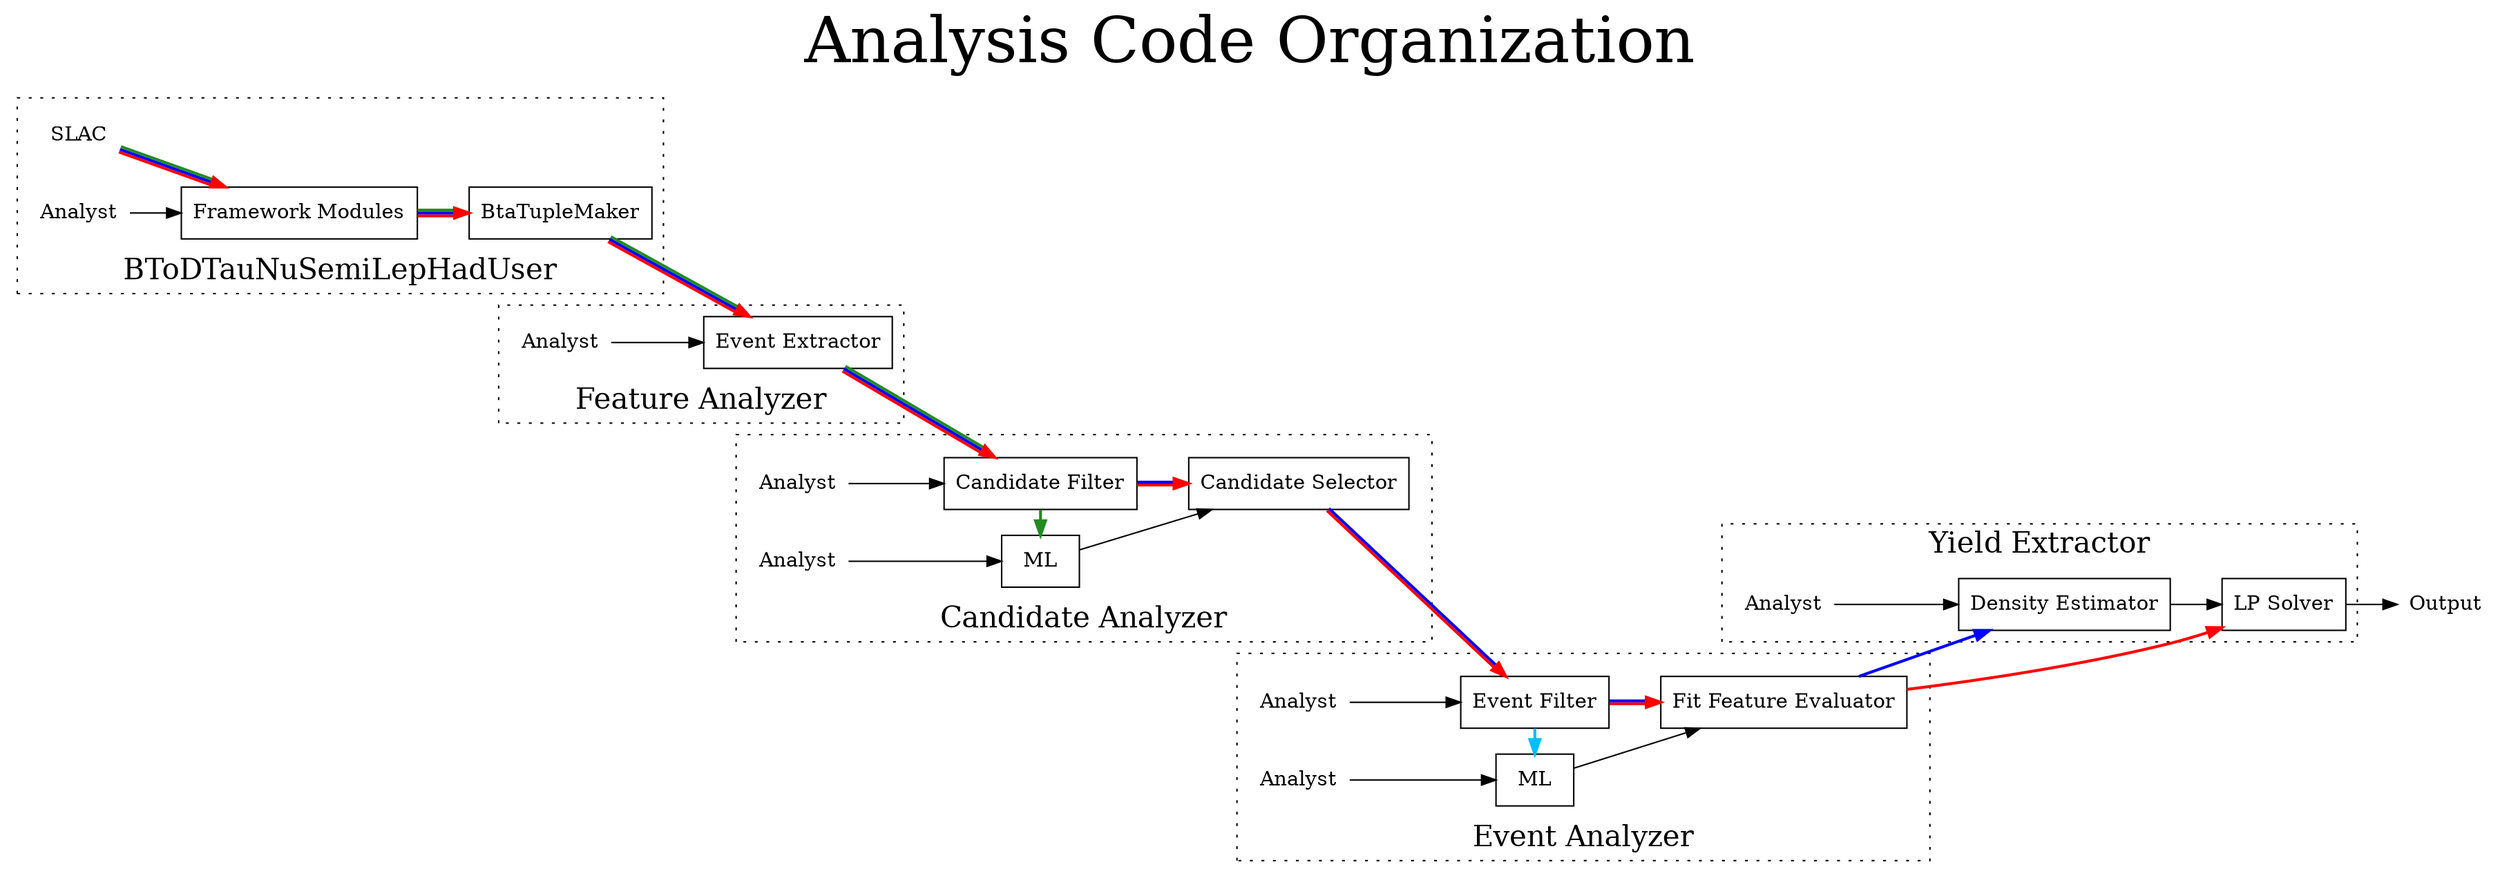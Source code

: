 digraph G {
  label="Analysis Code Organization";
  labelloc="t"
  fontsize="44";

  rankdir="LR";
  node[shape="rect", style="filled", fillcolor="white"];

  subgraph cluster_00 {
    label="BToDTauNuSemiLepHadUser";
    labelloc="b"
    fontsize="20";
    style="dotted";

    Data[label="SLAC", shape="none"];
    Analyst00[label="Analyst", shape="none"];
    Modules[label="Framework Modules"];

    Data->Modules[color="red:blue:forestgreen",penwidth="2"];
    Analyst00->Modules;
    BtaTupleMaker[label="BtaTupleMaker"];
    Modules->BtaTupleMaker[color="red:blue:forestgreen",penwidth="2"];
  }

  subgraph cluster_0 {
    label="Feature Analyzer";
    labelloc="b"
    fontsize="20";
    style="dotted";

    Analyst0[label="Analyst", shape="none"];
    EventExtractor[label="Event Extractor"];
    Analyst0->EventExtractor;
  }


  subgraph cluster_1 {
    label="Candidate Analyzer";
    labelloc="b"
    fontsize="20";
    style="dotted";

    subgraph cluster_Candidate {
      color="white"
      label=""
      CandidateFilter[label="Candidate Filter"];
      CandidateSelector[label="Candidate Selector"];

      CandidateFilter->CandidateSelector[color="red:blue",penwidth="2"];
    }

    ML1[label="ML"];
    CandidateFilter->ML1[color="forestgreen",penwidth="2"];
    ML1->CandidateSelector;

    Analyst1[label="Analyst", shape="none"];
    Analyst1->CandidateFilter;

    Analyst1_0[label="Analyst", shape="none"];
    Analyst1_0->ML1;

  }

  subgraph cluster_2 {
    label="Event Analyzer"
    labelloc="b"
    fontsize="20";
    style="dotted"

    subgraph cluster_Event {
      color="white"
      label=""
      EventFilter[label="Event Filter"];
      FitFeatureEval[label="Fit Feature Evaluator"];

      EventFilter->FitFeatureEval[color="red:blue",penwidth="2"];
    }

    ML2[label="ML"];
    EventFilter->ML2[color="deepskyblue",penwidth="2"];
    ML2->FitFeatureEval;

    Analyst2[label="Analyst", shape="none"];
    Analyst2->EventFilter;

    Analyst2_0[label="Analyst", shape="none"];
    Analyst2_0->ML2;
  }

  subgraph cluster_3 {
    label="Yield Extractor"
    labelloc="t"
    fontsize="20";
    style="dotted"
    
    DensityEstimator[label="Density Estimator"];
    Solver[label="LP Solver"];
    DensityEstimator->Solver;

    Analyst3[label="Analyst", shape="none"];
    Analyst3->DensityEstimator;
  }


  BtaTupleMaker->EventExtractor[color="red:blue:forestgreen",penwidth="2"];
  EventExtractor->CandidateFilter[color="red:blue:forestgreen",penwidth="2"];
  CandidateSelector->EventFilter[color="red:blue",penwidth="2"];
  FitFeatureEval->DensityEstimator[color="blue",penwidth="2"];
  FitFeatureEval->Solver[color="red",penwidth="2"];

  Output[label="Output", shape="none"];
  Solver->Output;
  
}
